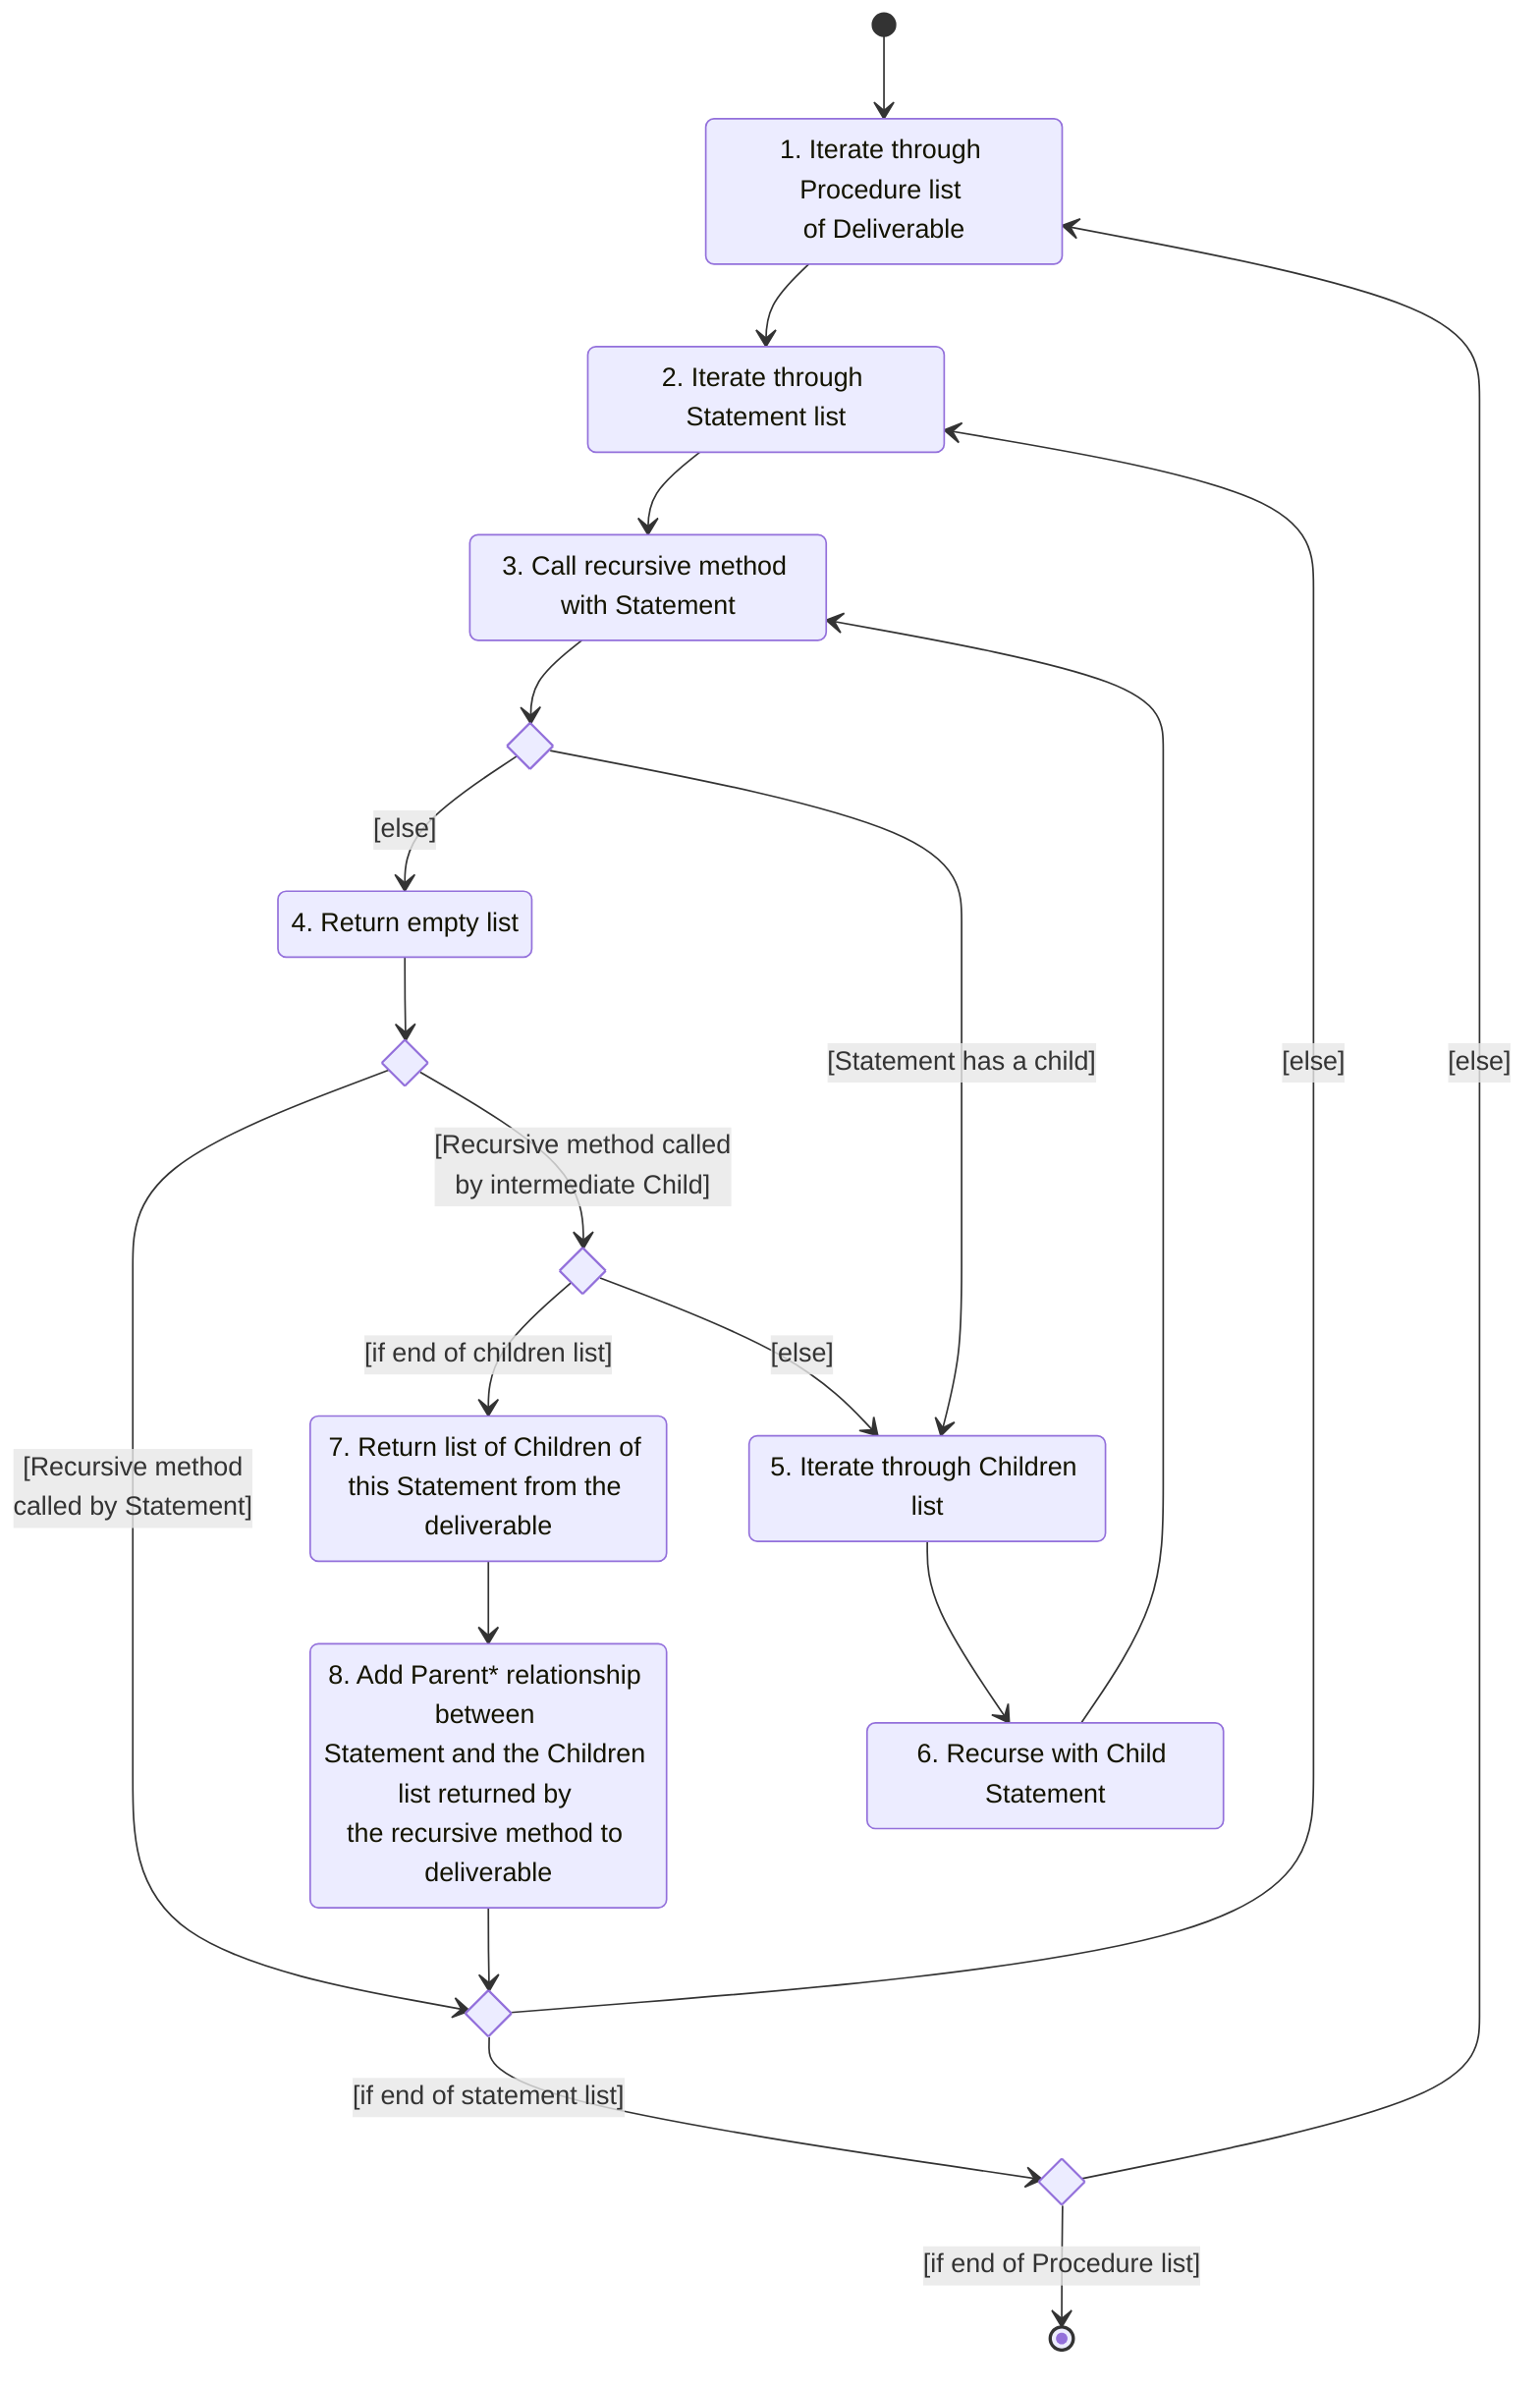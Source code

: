 stateDiagram
  s1: 1. Iterate through Procedure list <br/>of Deliverable
  s2: 2. Iterate through Statement list
  s3: 3. Call recursive method with Statement
  s4: 4. Return empty list
  s5: 5. Iterate through Children list

  s6: 6. Recurse with Child Statement
  s7: 7. Return list of Children of <br/>this Statement from the deliverable

  s8: 8. Add Parent* relationship between <br/>Statement and the Children list returned by <br/>the recursive method to deliverable

  state stmts_end <<choice>>
  state rec_if <<choice>>
  state ret_if <<choice>>
  state chi_if <<choice>>
  state proc_end <<choice>>

  [*] --> s1
  s1 --> s2
  s2 --> s3
  s3 --> rec_if

  rec_if --> s4: [else]
  rec_if --> s5: [Statement has a child]

  s5 --> s6
  s6 --> s3
  chi_if --> s7: [if end of children list]
  chi_if --> s5: [else]
  s7 --> s8

  s4 --> ret_if
  ret_if --> stmts_end: [Recursive method<br/> called by Statement]
  ret_if --> chi_if: [Recursive method called<br/> by intermediate Child]

  s8 --> stmts_end
  stmts_end --> s2: [else]
  stmts_end --> proc_end: [if end of statement list]

  proc_end --> s1: [else]
  proc_end --> [*]: [if end of Procedure list]